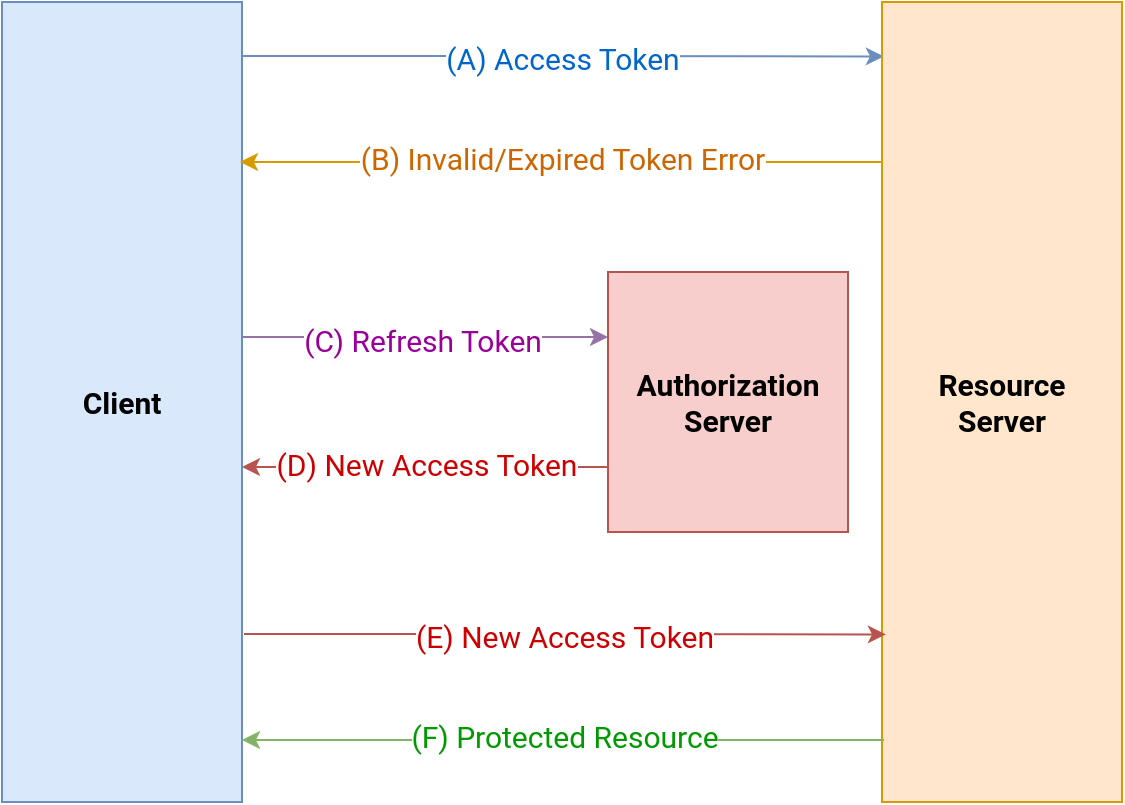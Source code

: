 <mxfile version="16.5.2" type="github">
  <diagram id="UbNqxVZC1guhLLcriv7x" name="Page-1">
    <mxGraphModel dx="1422" dy="773" grid="1" gridSize="10" guides="1" tooltips="1" connect="1" arrows="1" fold="1" page="1" pageScale="1" pageWidth="1600" pageHeight="900" background="#ffffff" math="0" shadow="0">
      <root>
        <mxCell id="0" />
        <mxCell id="1" parent="0" />
        <mxCell id="ND73tGQWPx2Dg5tTszTS-1" style="edgeStyle=orthogonalEdgeStyle;rounded=0;orthogonalLoop=1;jettySize=auto;html=1;entryX=0.008;entryY=0.068;entryDx=0;entryDy=0;entryPerimeter=0;fillColor=#dae8fc;strokeColor=#6c8ebf;" edge="1" parent="1" source="s_u18fh8TWqF_D3X__ss-1" target="s_u18fh8TWqF_D3X__ss-3">
          <mxGeometry relative="1" as="geometry">
            <Array as="points">
              <mxPoint x="300" y="107" />
              <mxPoint x="300" y="107" />
            </Array>
          </mxGeometry>
        </mxCell>
        <mxCell id="ND73tGQWPx2Dg5tTszTS-2" value="(A) Access Token" style="edgeLabel;html=1;align=center;verticalAlign=middle;resizable=0;points=[];fontSize=15;fontFamily=Roboto;fontSource=https%3A%2F%2Ffonts.googleapis.com%2Fcss%3Ffamily%3DRoboto;fontColor=#0066CC;" vertex="1" connectable="0" parent="ND73tGQWPx2Dg5tTszTS-1">
          <mxGeometry x="-0.695" y="-1" relative="1" as="geometry">
            <mxPoint x="111" as="offset" />
          </mxGeometry>
        </mxCell>
        <mxCell id="ND73tGQWPx2Dg5tTszTS-9" style="edgeStyle=orthogonalEdgeStyle;rounded=0;orthogonalLoop=1;jettySize=auto;html=1;entryX=0;entryY=0.25;entryDx=0;entryDy=0;fontFamily=Roboto;fontSource=https%3A%2F%2Ffonts.googleapis.com%2Fcss%3Ffamily%3DRoboto;fontSize=15;fillColor=#e1d5e7;strokeColor=#9673a6;" edge="1" parent="1" source="s_u18fh8TWqF_D3X__ss-1" target="s_u18fh8TWqF_D3X__ss-4">
          <mxGeometry relative="1" as="geometry">
            <Array as="points">
              <mxPoint x="285" y="248" />
            </Array>
          </mxGeometry>
        </mxCell>
        <mxCell id="ND73tGQWPx2Dg5tTszTS-10" value="(C) Refresh Token" style="edgeLabel;html=1;align=center;verticalAlign=middle;resizable=0;points=[];fontSize=15;fontFamily=Roboto;fontColor=#990099;" vertex="1" connectable="0" parent="ND73tGQWPx2Dg5tTszTS-9">
          <mxGeometry x="-0.671" relative="1" as="geometry">
            <mxPoint x="60" y="1" as="offset" />
          </mxGeometry>
        </mxCell>
        <mxCell id="ND73tGQWPx2Dg5tTszTS-12" style="edgeStyle=orthogonalEdgeStyle;rounded=0;orthogonalLoop=1;jettySize=auto;html=1;entryX=0;entryY=0.75;entryDx=0;entryDy=0;fontFamily=Roboto;fontSource=https%3A%2F%2Ffonts.googleapis.com%2Fcss%3Ffamily%3DRoboto;fontSize=15;startArrow=classic;startFill=1;endArrow=none;endFill=0;fillColor=#f8cecc;strokeColor=#b85450;" edge="1" parent="1" source="s_u18fh8TWqF_D3X__ss-1" target="s_u18fh8TWqF_D3X__ss-4">
          <mxGeometry relative="1" as="geometry">
            <Array as="points">
              <mxPoint x="285" y="313" />
            </Array>
          </mxGeometry>
        </mxCell>
        <mxCell id="ND73tGQWPx2Dg5tTszTS-13" value="(D) New Access Token" style="edgeLabel;html=1;align=center;verticalAlign=middle;resizable=0;points=[];fontSize=15;fontFamily=Roboto;fontColor=#CC0000;" vertex="1" connectable="0" parent="ND73tGQWPx2Dg5tTszTS-12">
          <mxGeometry x="-0.729" y="-3" relative="1" as="geometry">
            <mxPoint x="67" y="-5" as="offset" />
          </mxGeometry>
        </mxCell>
        <mxCell id="s_u18fh8TWqF_D3X__ss-1" value="&lt;b style=&quot;font-size: 15px;&quot;&gt;Client&lt;/b&gt;" style="rounded=0;whiteSpace=wrap;html=1;fillColor=#dae8fc;strokeColor=#6c8ebf;fontSize=15;fontFamily=Roboto;fontSource=https%3A%2F%2Ffonts.googleapis.com%2Fcss%3Ffamily%3DRoboto;" parent="1" vertex="1">
          <mxGeometry x="80" y="80" width="120" height="400" as="geometry" />
        </mxCell>
        <mxCell id="ND73tGQWPx2Dg5tTszTS-3" style="edgeStyle=orthogonalEdgeStyle;rounded=0;orthogonalLoop=1;jettySize=auto;html=1;fontFamily=Roboto;fontSource=https%3A%2F%2Ffonts.googleapis.com%2Fcss%3Ffamily%3DRoboto;fontSize=15;fillColor=#ffe6cc;strokeColor=#d79b00;" edge="1" parent="1" source="s_u18fh8TWqF_D3X__ss-3">
          <mxGeometry relative="1" as="geometry">
            <mxPoint x="199" y="160" as="targetPoint" />
            <Array as="points">
              <mxPoint x="199" y="160" />
            </Array>
          </mxGeometry>
        </mxCell>
        <mxCell id="ND73tGQWPx2Dg5tTszTS-4" value="(B) Invalid/Expired Token Error" style="edgeLabel;html=1;align=center;verticalAlign=middle;resizable=0;points=[];fontSize=15;fontFamily=Roboto;fontColor=#CC6600;" vertex="1" connectable="0" parent="ND73tGQWPx2Dg5tTszTS-3">
          <mxGeometry x="0.364" y="-2" relative="1" as="geometry">
            <mxPoint x="59" as="offset" />
          </mxGeometry>
        </mxCell>
        <mxCell id="s_u18fh8TWqF_D3X__ss-3" value="&lt;b style=&quot;font-size: 15px&quot;&gt;Resource&lt;br&gt;Server&lt;/b&gt;" style="rounded=0;whiteSpace=wrap;html=1;fillColor=#ffe6cc;strokeColor=#d79b00;fontSize=15;fontFamily=Roboto;fontSource=https%3A%2F%2Ffonts.googleapis.com%2Fcss%3Ffamily%3DRoboto;" parent="1" vertex="1">
          <mxGeometry x="520" y="80" width="120" height="400" as="geometry" />
        </mxCell>
        <mxCell id="s_u18fh8TWqF_D3X__ss-4" value="&lt;b style=&quot;font-size: 15px;&quot;&gt;Authorization&lt;br style=&quot;font-size: 15px;&quot;&gt;Server&lt;br style=&quot;font-size: 15px;&quot;&gt;&lt;/b&gt;" style="rounded=0;whiteSpace=wrap;html=1;fillColor=#f8cecc;strokeColor=#b85450;fontSize=15;fontFamily=Roboto;fontSource=https%3A%2F%2Ffonts.googleapis.com%2Fcss%3Ffamily%3DRoboto;" parent="1" vertex="1">
          <mxGeometry x="383" y="215" width="120" height="130" as="geometry" />
        </mxCell>
        <mxCell id="ND73tGQWPx2Dg5tTszTS-5" style="edgeStyle=orthogonalEdgeStyle;rounded=0;orthogonalLoop=1;jettySize=auto;html=1;entryX=0.008;entryY=0.068;entryDx=0;entryDy=0;entryPerimeter=0;fillColor=#f8cecc;strokeColor=#b85450;" edge="1" parent="1">
          <mxGeometry relative="1" as="geometry">
            <mxPoint x="201" y="396" as="sourcePoint" />
            <mxPoint x="521.96" y="396.2" as="targetPoint" />
            <Array as="points">
              <mxPoint x="301" y="396" />
              <mxPoint x="301" y="396" />
            </Array>
          </mxGeometry>
        </mxCell>
        <mxCell id="ND73tGQWPx2Dg5tTszTS-6" value="(E) New Access Token" style="edgeLabel;html=1;align=center;verticalAlign=middle;resizable=0;points=[];fontSize=15;fontFamily=Roboto;fontSource=https%3A%2F%2Ffonts.googleapis.com%2Fcss%3Ffamily%3DRoboto;fontColor=#CC0000;" vertex="1" connectable="0" parent="ND73tGQWPx2Dg5tTszTS-5">
          <mxGeometry x="-0.695" y="-1" relative="1" as="geometry">
            <mxPoint x="111" as="offset" />
          </mxGeometry>
        </mxCell>
        <mxCell id="ND73tGQWPx2Dg5tTszTS-7" style="edgeStyle=orthogonalEdgeStyle;rounded=0;orthogonalLoop=1;jettySize=auto;html=1;fontFamily=Roboto;fontSource=https%3A%2F%2Ffonts.googleapis.com%2Fcss%3Ffamily%3DRoboto;fontSize=15;fillColor=#d5e8d4;strokeColor=#82b366;" edge="1" parent="1">
          <mxGeometry relative="1" as="geometry">
            <mxPoint x="521" y="449" as="sourcePoint" />
            <mxPoint x="200" y="449" as="targetPoint" />
            <Array as="points">
              <mxPoint x="200" y="449" />
            </Array>
          </mxGeometry>
        </mxCell>
        <mxCell id="ND73tGQWPx2Dg5tTszTS-8" value="(F) Protected Resource" style="edgeLabel;html=1;align=center;verticalAlign=middle;resizable=0;points=[];fontSize=15;fontFamily=Roboto;fontColor=#009900;" vertex="1" connectable="0" parent="ND73tGQWPx2Dg5tTszTS-7">
          <mxGeometry x="0.364" y="-2" relative="1" as="geometry">
            <mxPoint x="59" as="offset" />
          </mxGeometry>
        </mxCell>
      </root>
    </mxGraphModel>
  </diagram>
</mxfile>
